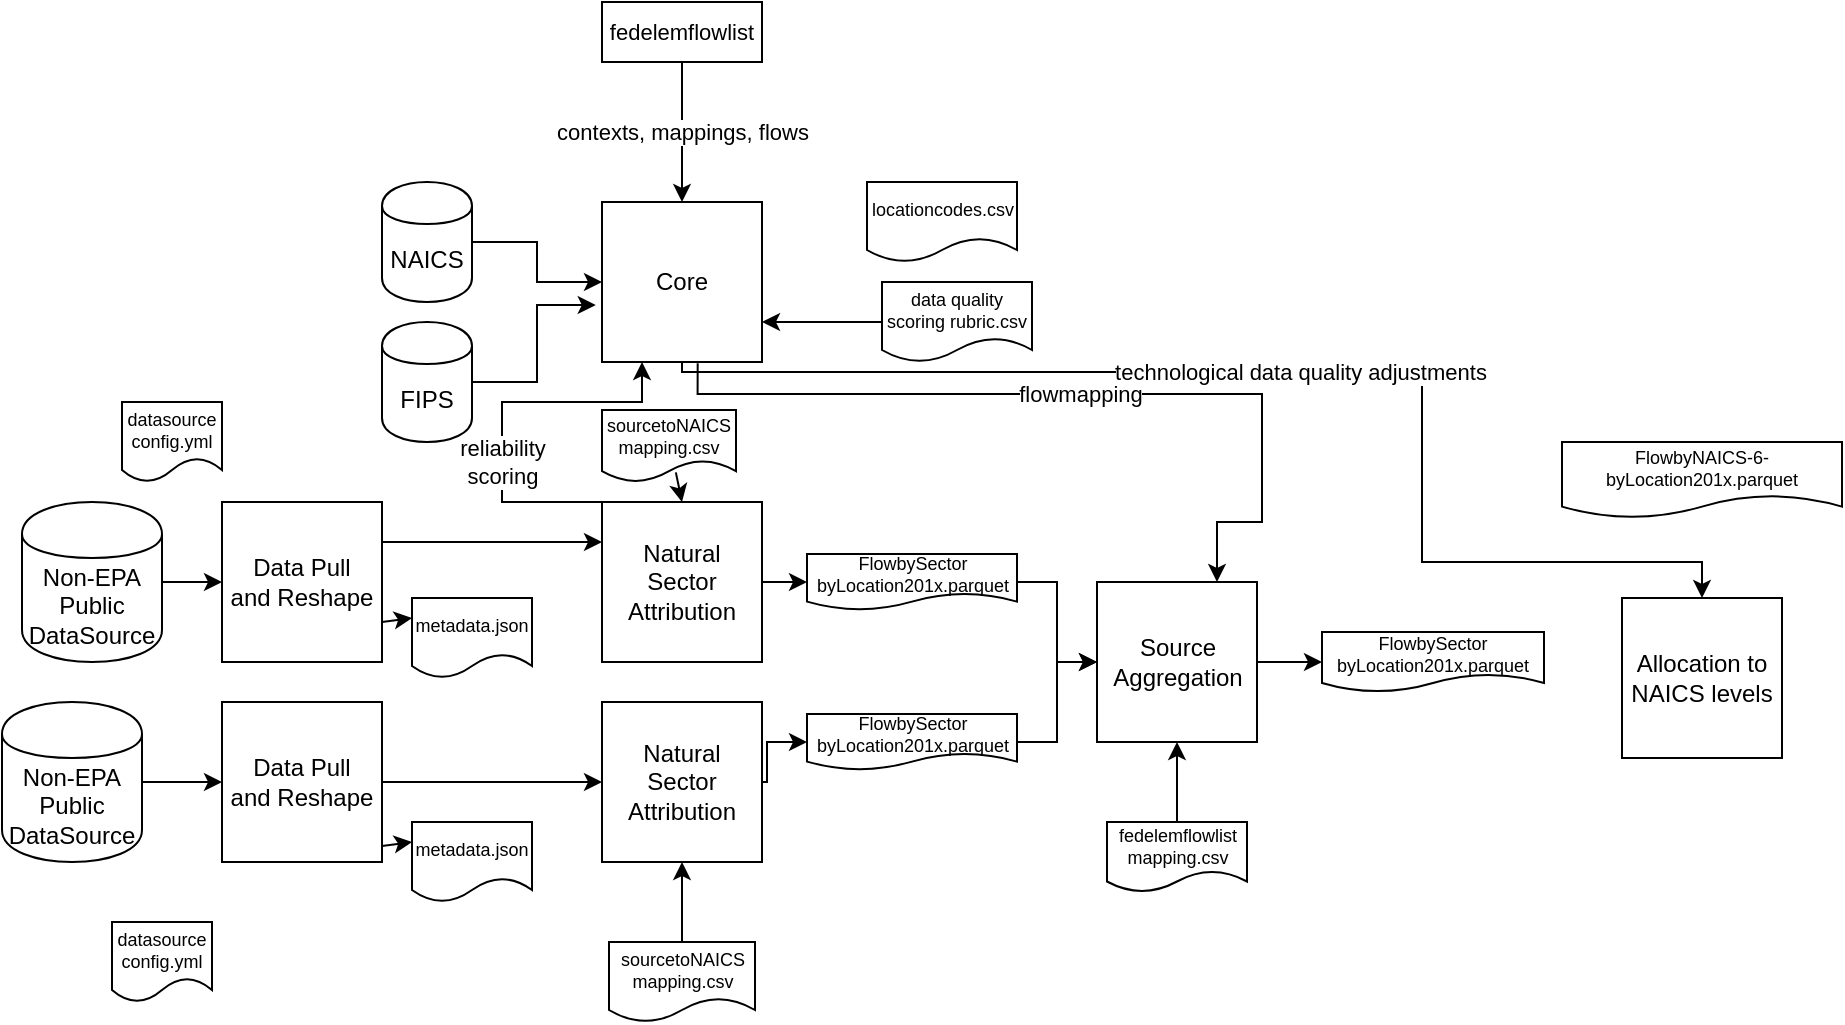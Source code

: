 <mxfile version="12.3.0" type="github" pages="1"><diagram id="HvXo7RwUKjI39qojTFpH" name="Page-1"><mxGraphModel dx="1030" dy="650" grid="1" gridSize="10" guides="1" tooltips="1" connect="1" arrows="1" fold="1" page="1" pageScale="1" pageWidth="850" pageHeight="1100" math="0" shadow="0"><root><mxCell id="0"/><mxCell id="1" parent="0"/><mxCell id="D3Uim407w7zxOrBkIjUw-3" value="" style="edgeStyle=orthogonalEdgeStyle;rounded=0;orthogonalLoop=1;jettySize=auto;html=1;entryX=0;entryY=0.5;entryDx=0;entryDy=0;" edge="1" parent="1" source="D3Uim407w7zxOrBkIjUw-1" target="D3Uim407w7zxOrBkIjUw-4"><mxGeometry relative="1" as="geometry"><mxPoint x="170" y="310" as="targetPoint"/></mxGeometry></mxCell><mxCell id="D3Uim407w7zxOrBkIjUw-1" value="Non-EPA Public DataSource" style="shape=cylinder;whiteSpace=wrap;html=1;boundedLbl=1;backgroundOutline=1;" vertex="1" parent="1"><mxGeometry x="20" y="270" width="70" height="80" as="geometry"/></mxCell><mxCell id="D3Uim407w7zxOrBkIjUw-4" value="Data Pull&lt;br&gt;and Reshape" style="whiteSpace=wrap;html=1;aspect=fixed;" vertex="1" parent="1"><mxGeometry x="120" y="270" width="80" height="80" as="geometry"/></mxCell><mxCell id="D3Uim407w7zxOrBkIjUw-5" value="" style="endArrow=classic;html=1;exitX=1;exitY=0.25;exitDx=0;exitDy=0;entryX=0;entryY=0.25;entryDx=0;entryDy=0;" edge="1" parent="1" source="D3Uim407w7zxOrBkIjUw-4" target="D3Uim407w7zxOrBkIjUw-12"><mxGeometry width="50" height="50" relative="1" as="geometry"><mxPoint x="190" y="321" as="sourcePoint"/><mxPoint x="240" y="291" as="targetPoint"/></mxGeometry></mxCell><mxCell id="D3Uim407w7zxOrBkIjUw-6" value="" style="endArrow=classic;html=1;exitX=1;exitY=0.75;exitDx=0;exitDy=0;entryX=0;entryY=0.25;entryDx=0;entryDy=0;" edge="1" parent="1" source="D3Uim407w7zxOrBkIjUw-4" target="D3Uim407w7zxOrBkIjUw-9"><mxGeometry width="50" height="50" relative="1" as="geometry"><mxPoint x="200" y="331" as="sourcePoint"/><mxPoint x="240" y="331" as="targetPoint"/></mxGeometry></mxCell><mxCell id="D3Uim407w7zxOrBkIjUw-9" value="metadata.json" style="shape=document;whiteSpace=wrap;html=1;boundedLbl=1;fontSize=9;" vertex="1" parent="1"><mxGeometry x="215" y="318" width="60" height="40" as="geometry"/></mxCell><mxCell id="D3Uim407w7zxOrBkIjUw-11" value="sourcetoNAICS&lt;br&gt;mapping.csv" style="shape=document;whiteSpace=wrap;html=1;boundedLbl=1;fontSize=9;" vertex="1" parent="1"><mxGeometry x="310" y="224" width="67" height="36" as="geometry"/></mxCell><mxCell id="D3Uim407w7zxOrBkIjUw-64" value="" style="edgeStyle=orthogonalEdgeStyle;rounded=0;orthogonalLoop=1;jettySize=auto;html=1;fontSize=11;" edge="1" parent="1" source="D3Uim407w7zxOrBkIjUw-12" target="D3Uim407w7zxOrBkIjUw-63"><mxGeometry relative="1" as="geometry"/></mxCell><mxCell id="D3Uim407w7zxOrBkIjUw-12" value="Natural&lt;br&gt;Sector&lt;br&gt;Attribution" style="whiteSpace=wrap;html=1;aspect=fixed;" vertex="1" parent="1"><mxGeometry x="310" y="270" width="80" height="80" as="geometry"/></mxCell><mxCell id="D3Uim407w7zxOrBkIjUw-14" value="datasource&lt;br&gt;config.yml" style="shape=document;whiteSpace=wrap;html=1;boundedLbl=1;fontSize=9;" vertex="1" parent="1"><mxGeometry x="70" y="220" width="50" height="40" as="geometry"/></mxCell><mxCell id="D3Uim407w7zxOrBkIjUw-16" value="FlowbySector&lt;br&gt;byLocation201x.parquet" style="shape=document;whiteSpace=wrap;html=1;boundedLbl=1;fontSize=9;" vertex="1" parent="1"><mxGeometry x="670" y="335" width="111" height="30" as="geometry"/></mxCell><mxCell id="D3Uim407w7zxOrBkIjUw-83" value="reliability&lt;br&gt;scoring" style="edgeStyle=orthogonalEdgeStyle;rounded=0;orthogonalLoop=1;jettySize=auto;html=1;startArrow=classic;startFill=1;endArrow=none;endFill=0;fontSize=11;entryX=0.25;entryY=0;entryDx=0;entryDy=0;exitX=0.25;exitY=1;exitDx=0;exitDy=0;" edge="1" parent="1" source="D3Uim407w7zxOrBkIjUw-19" target="D3Uim407w7zxOrBkIjUw-12"><mxGeometry x="0.143" relative="1" as="geometry"><Array as="points"><mxPoint x="330" y="220"/><mxPoint x="260" y="220"/><mxPoint x="260" y="270"/></Array><mxPoint as="offset"/></mxGeometry></mxCell><mxCell id="D3Uim407w7zxOrBkIjUw-19" value="Core" style="whiteSpace=wrap;html=1;aspect=fixed;" vertex="1" parent="1"><mxGeometry x="310" y="120" width="80" height="80" as="geometry"/></mxCell><mxCell id="D3Uim407w7zxOrBkIjUw-30" value="" style="edgeStyle=orthogonalEdgeStyle;rounded=0;orthogonalLoop=1;jettySize=auto;html=1;fontSize=11;" edge="1" parent="1" source="D3Uim407w7zxOrBkIjUw-20" target="D3Uim407w7zxOrBkIjUw-19"><mxGeometry relative="1" as="geometry"/></mxCell><mxCell id="D3Uim407w7zxOrBkIjUw-20" value="NAICS" style="shape=cylinder;whiteSpace=wrap;html=1;boundedLbl=1;backgroundOutline=1;" vertex="1" parent="1"><mxGeometry x="200" y="110" width="45" height="60" as="geometry"/></mxCell><mxCell id="D3Uim407w7zxOrBkIjUw-23" value="contexts, mappings, flows" style="edgeStyle=orthogonalEdgeStyle;rounded=0;orthogonalLoop=1;jettySize=auto;html=1;fontSize=11;" edge="1" parent="1" source="D3Uim407w7zxOrBkIjUw-22" target="D3Uim407w7zxOrBkIjUw-19"><mxGeometry relative="1" as="geometry"/></mxCell><mxCell id="D3Uim407w7zxOrBkIjUw-22" value="fedelemflowlist" style="rounded=0;whiteSpace=wrap;html=1;fontSize=11;" vertex="1" parent="1"><mxGeometry x="310" y="20" width="80" height="30" as="geometry"/></mxCell><mxCell id="D3Uim407w7zxOrBkIjUw-27" value="technological data quality adjustments" style="edgeStyle=orthogonalEdgeStyle;rounded=0;orthogonalLoop=1;jettySize=auto;html=1;fontSize=11;exitX=0.5;exitY=0;exitDx=0;exitDy=0;startArrow=classic;startFill=1;endArrow=none;endFill=0;" edge="1" parent="1" source="D3Uim407w7zxOrBkIjUw-41" target="D3Uim407w7zxOrBkIjUw-19"><mxGeometry relative="1" as="geometry"><Array as="points"><mxPoint x="860" y="300"/><mxPoint x="720" y="300"/><mxPoint x="720" y="205"/><mxPoint x="350" y="205"/></Array><mxPoint as="offset"/></mxGeometry></mxCell><mxCell id="D3Uim407w7zxOrBkIjUw-24" value="locationcodes.csv" style="shape=document;whiteSpace=wrap;html=1;boundedLbl=1;fontSize=9;" vertex="1" parent="1"><mxGeometry x="442.5" y="110" width="75" height="40" as="geometry"/></mxCell><mxCell id="D3Uim407w7zxOrBkIjUw-36" value="" style="edgeStyle=orthogonalEdgeStyle;rounded=0;orthogonalLoop=1;jettySize=auto;html=1;fontSize=11;entryX=-0.039;entryY=0.644;entryDx=0;entryDy=0;entryPerimeter=0;" edge="1" parent="1" source="D3Uim407w7zxOrBkIjUw-34" target="D3Uim407w7zxOrBkIjUw-19"><mxGeometry relative="1" as="geometry"><mxPoint x="325" y="210" as="targetPoint"/></mxGeometry></mxCell><mxCell id="D3Uim407w7zxOrBkIjUw-34" value="FIPS" style="shape=cylinder;whiteSpace=wrap;html=1;boundedLbl=1;backgroundOutline=1;" vertex="1" parent="1"><mxGeometry x="200" y="180" width="45" height="60" as="geometry"/></mxCell><mxCell id="D3Uim407w7zxOrBkIjUw-77" value="" style="edgeStyle=orthogonalEdgeStyle;rounded=0;orthogonalLoop=1;jettySize=auto;html=1;startArrow=classic;startFill=1;endArrow=none;endFill=0;fontSize=11;exitX=0.5;exitY=1;exitDx=0;exitDy=0;entryX=0.5;entryY=0;entryDx=0;entryDy=0;" edge="1" parent="1" source="D3Uim407w7zxOrBkIjUw-47" target="D3Uim407w7zxOrBkIjUw-37"><mxGeometry relative="1" as="geometry"/></mxCell><mxCell id="D3Uim407w7zxOrBkIjUw-37" value="fedelemflowlist&lt;br&gt;mapping.csv" style="shape=document;whiteSpace=wrap;html=1;boundedLbl=1;fontSize=9;" vertex="1" parent="1"><mxGeometry x="562.5" y="430" width="70" height="35" as="geometry"/></mxCell><mxCell id="D3Uim407w7zxOrBkIjUw-41" value="Allocation to NAICS levels" style="whiteSpace=wrap;html=1;aspect=fixed;" vertex="1" parent="1"><mxGeometry x="820" y="318" width="80" height="80" as="geometry"/></mxCell><mxCell id="D3Uim407w7zxOrBkIjUw-42" value="FlowbyNAICS-6-byLocation201x.parquet" style="shape=document;whiteSpace=wrap;html=1;boundedLbl=1;fontSize=9;" vertex="1" parent="1"><mxGeometry x="790" y="240" width="140" height="38" as="geometry"/></mxCell><mxCell id="D3Uim407w7zxOrBkIjUw-45" value="" style="edgeStyle=orthogonalEdgeStyle;rounded=0;orthogonalLoop=1;jettySize=auto;html=1;fontSize=11;entryX=0;entryY=0.5;entryDx=0;entryDy=0;" edge="1" parent="1" source="D3Uim407w7zxOrBkIjUw-43" target="D3Uim407w7zxOrBkIjUw-46"><mxGeometry relative="1" as="geometry"/></mxCell><mxCell id="D3Uim407w7zxOrBkIjUw-43" value="Non-EPA Public DataSource" style="shape=cylinder;whiteSpace=wrap;html=1;boundedLbl=1;backgroundOutline=1;" vertex="1" parent="1"><mxGeometry x="10" y="370" width="70" height="80" as="geometry"/></mxCell><mxCell id="D3Uim407w7zxOrBkIjUw-50" value="" style="edgeStyle=orthogonalEdgeStyle;rounded=0;orthogonalLoop=1;jettySize=auto;html=1;fontSize=11;entryX=0;entryY=0.5;entryDx=0;entryDy=0;" edge="1" parent="1" source="D3Uim407w7zxOrBkIjUw-46" target="D3Uim407w7zxOrBkIjUw-48"><mxGeometry relative="1" as="geometry"><mxPoint x="280" y="410" as="targetPoint"/></mxGeometry></mxCell><mxCell id="D3Uim407w7zxOrBkIjUw-46" value="Data Pull&lt;br&gt;and Reshape" style="whiteSpace=wrap;html=1;aspect=fixed;" vertex="1" parent="1"><mxGeometry x="120" y="370" width="80" height="80" as="geometry"/></mxCell><mxCell id="D3Uim407w7zxOrBkIjUw-55" value="" style="edgeStyle=orthogonalEdgeStyle;rounded=0;orthogonalLoop=1;jettySize=auto;html=1;fontSize=11;" edge="1" parent="1" source="D3Uim407w7zxOrBkIjUw-47" target="D3Uim407w7zxOrBkIjUw-16"><mxGeometry relative="1" as="geometry"/></mxCell><mxCell id="D3Uim407w7zxOrBkIjUw-47" value="Source&lt;br&gt;Aggregation" style="whiteSpace=wrap;html=1;aspect=fixed;" vertex="1" parent="1"><mxGeometry x="557.5" y="310" width="80" height="80" as="geometry"/></mxCell><mxCell id="D3Uim407w7zxOrBkIjUw-48" value="Natural&lt;br&gt;Sector&lt;br&gt;Attribution" style="whiteSpace=wrap;html=1;aspect=fixed;" vertex="1" parent="1"><mxGeometry x="310" y="370" width="80" height="80" as="geometry"/></mxCell><mxCell id="D3Uim407w7zxOrBkIjUw-58" value="" style="endArrow=classic;html=1;exitX=1;exitY=0.75;exitDx=0;exitDy=0;entryX=0;entryY=0.25;entryDx=0;entryDy=0;" edge="1" parent="1" target="D3Uim407w7zxOrBkIjUw-59"><mxGeometry width="50" height="50" relative="1" as="geometry"><mxPoint x="200" y="442" as="sourcePoint"/><mxPoint x="240" y="443" as="targetPoint"/></mxGeometry></mxCell><mxCell id="D3Uim407w7zxOrBkIjUw-59" value="metadata.json" style="shape=document;whiteSpace=wrap;html=1;boundedLbl=1;fontSize=9;" vertex="1" parent="1"><mxGeometry x="215" y="430" width="60" height="40" as="geometry"/></mxCell><mxCell id="D3Uim407w7zxOrBkIjUw-62" value="" style="edgeStyle=orthogonalEdgeStyle;rounded=0;orthogonalLoop=1;jettySize=auto;html=1;fontSize=11;entryX=1;entryY=0.75;entryDx=0;entryDy=0;" edge="1" parent="1" source="D3Uim407w7zxOrBkIjUw-60" target="D3Uim407w7zxOrBkIjUw-19"><mxGeometry relative="1" as="geometry"><mxPoint x="512.5" y="180" as="targetPoint"/></mxGeometry></mxCell><mxCell id="D3Uim407w7zxOrBkIjUw-60" value="data quality scoring rubric.csv" style="shape=document;whiteSpace=wrap;html=1;boundedLbl=1;fontSize=9;" vertex="1" parent="1"><mxGeometry x="450" y="160" width="75" height="40" as="geometry"/></mxCell><mxCell id="D3Uim407w7zxOrBkIjUw-65" value="" style="edgeStyle=orthogonalEdgeStyle;rounded=0;orthogonalLoop=1;jettySize=auto;html=1;fontSize=11;" edge="1" parent="1" source="D3Uim407w7zxOrBkIjUw-63" target="D3Uim407w7zxOrBkIjUw-47"><mxGeometry relative="1" as="geometry"/></mxCell><mxCell id="D3Uim407w7zxOrBkIjUw-63" value="FlowbySector&lt;br&gt;byLocation201x.parquet" style="shape=document;whiteSpace=wrap;html=1;boundedLbl=1;fontSize=9;" vertex="1" parent="1"><mxGeometry x="412.5" y="296" width="105" height="28" as="geometry"/></mxCell><mxCell id="D3Uim407w7zxOrBkIjUw-68" value="" style="edgeStyle=orthogonalEdgeStyle;rounded=0;orthogonalLoop=1;jettySize=auto;html=1;fontSize=11;startArrow=classic;startFill=1;endArrow=none;endFill=0;" edge="1" parent="1" source="D3Uim407w7zxOrBkIjUw-67" target="D3Uim407w7zxOrBkIjUw-48"><mxGeometry relative="1" as="geometry"/></mxCell><mxCell id="D3Uim407w7zxOrBkIjUw-69" value="" style="edgeStyle=orthogonalEdgeStyle;rounded=0;orthogonalLoop=1;jettySize=auto;html=1;fontSize=11;" edge="1" parent="1" source="D3Uim407w7zxOrBkIjUw-67" target="D3Uim407w7zxOrBkIjUw-47"><mxGeometry relative="1" as="geometry"/></mxCell><mxCell id="D3Uim407w7zxOrBkIjUw-67" value="FlowbySector&lt;br&gt;byLocation201x.parquet" style="shape=document;whiteSpace=wrap;html=1;boundedLbl=1;fontSize=9;" vertex="1" parent="1"><mxGeometry x="412.5" y="376" width="105" height="28" as="geometry"/></mxCell><mxCell id="D3Uim407w7zxOrBkIjUw-70" value="sourcetoNAICS&lt;br&gt;mapping.csv" style="shape=document;whiteSpace=wrap;html=1;boundedLbl=1;fontSize=9;" vertex="1" parent="1"><mxGeometry x="313.5" y="490" width="73" height="40" as="geometry"/></mxCell><mxCell id="D3Uim407w7zxOrBkIjUw-71" value="" style="endArrow=classic;html=1;fontSize=11;entryX=0.5;entryY=1;entryDx=0;entryDy=0;exitX=0.5;exitY=0;exitDx=0;exitDy=0;" edge="1" parent="1" source="D3Uim407w7zxOrBkIjUw-70" target="D3Uim407w7zxOrBkIjUw-48"><mxGeometry width="50" height="50" relative="1" as="geometry"><mxPoint x="10" y="610" as="sourcePoint"/><mxPoint x="60" y="560" as="targetPoint"/></mxGeometry></mxCell><mxCell id="D3Uim407w7zxOrBkIjUw-72" value="datasource&lt;br&gt;config.yml" style="shape=document;whiteSpace=wrap;html=1;boundedLbl=1;fontSize=9;" vertex="1" parent="1"><mxGeometry x="65" y="480" width="50" height="40" as="geometry"/></mxCell><mxCell id="D3Uim407w7zxOrBkIjUw-78" value="flowmapping" style="edgeStyle=orthogonalEdgeStyle;rounded=0;orthogonalLoop=1;jettySize=auto;html=1;fontSize=11;exitX=0.75;exitY=0;exitDx=0;exitDy=0;startArrow=classic;startFill=1;endArrow=none;endFill=0;entryX=0.598;entryY=1.008;entryDx=0;entryDy=0;entryPerimeter=0;" edge="1" parent="1" source="D3Uim407w7zxOrBkIjUw-47" target="D3Uim407w7zxOrBkIjUw-19"><mxGeometry x="0.005" relative="1" as="geometry"><mxPoint x="730" y="320" as="sourcePoint"/><mxPoint x="360" y="210" as="targetPoint"/><Array as="points"><mxPoint x="618" y="280"/><mxPoint x="640" y="280"/><mxPoint x="640" y="216"/><mxPoint x="358" y="216"/></Array><mxPoint as="offset"/></mxGeometry></mxCell><mxCell id="D3Uim407w7zxOrBkIjUw-80" value="" style="endArrow=classic;html=1;fontSize=11;exitX=0.551;exitY=0.866;exitDx=0;exitDy=0;exitPerimeter=0;entryX=0.5;entryY=0;entryDx=0;entryDy=0;" edge="1" parent="1" source="D3Uim407w7zxOrBkIjUw-11" target="D3Uim407w7zxOrBkIjUw-12"><mxGeometry width="50" height="50" relative="1" as="geometry"><mxPoint x="340" y="290" as="sourcePoint"/><mxPoint x="390" y="240" as="targetPoint"/></mxGeometry></mxCell></root></mxGraphModel></diagram></mxfile>